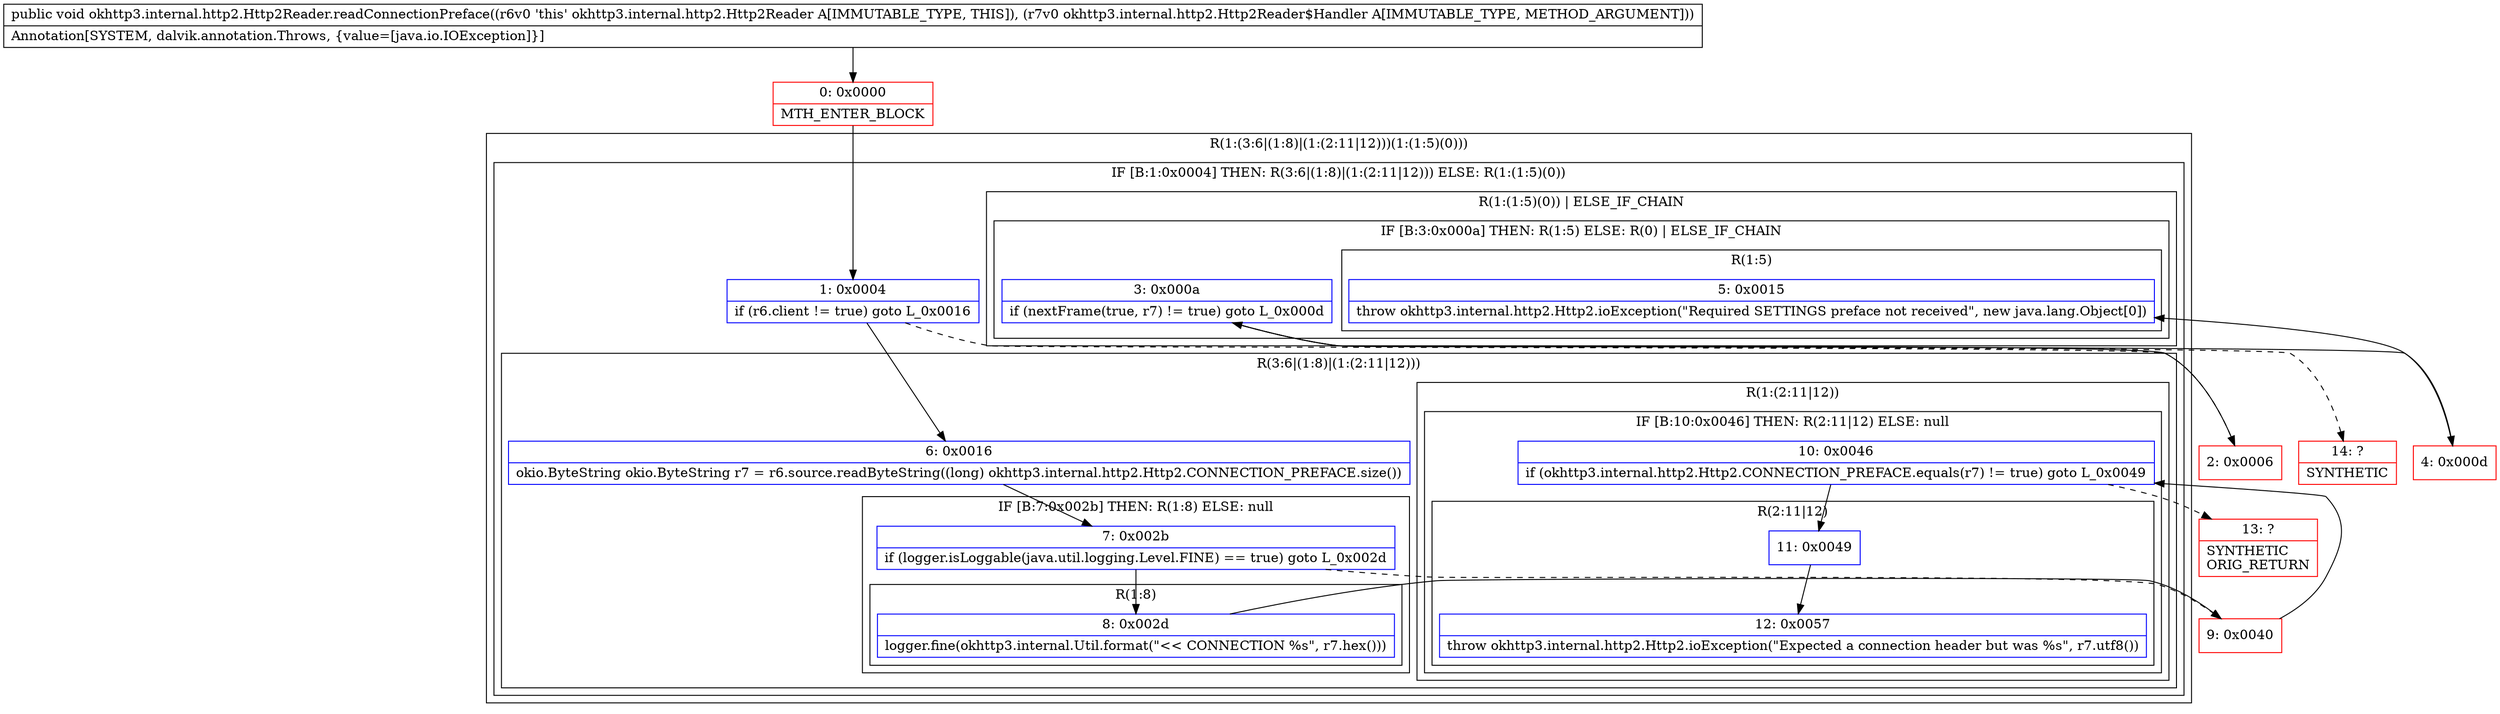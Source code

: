 digraph "CFG forokhttp3.internal.http2.Http2Reader.readConnectionPreface(Lokhttp3\/internal\/http2\/Http2Reader$Handler;)V" {
subgraph cluster_Region_1112353413 {
label = "R(1:(3:6|(1:8)|(1:(2:11|12)))(1:(1:5)(0)))";
node [shape=record,color=blue];
subgraph cluster_IfRegion_1535175855 {
label = "IF [B:1:0x0004] THEN: R(3:6|(1:8)|(1:(2:11|12))) ELSE: R(1:(1:5)(0))";
node [shape=record,color=blue];
Node_1 [shape=record,label="{1\:\ 0x0004|if (r6.client != true) goto L_0x0016\l}"];
subgraph cluster_Region_628721652 {
label = "R(3:6|(1:8)|(1:(2:11|12)))";
node [shape=record,color=blue];
Node_6 [shape=record,label="{6\:\ 0x0016|okio.ByteString okio.ByteString r7 = r6.source.readByteString((long) okhttp3.internal.http2.Http2.CONNECTION_PREFACE.size())\l}"];
subgraph cluster_IfRegion_1992237822 {
label = "IF [B:7:0x002b] THEN: R(1:8) ELSE: null";
node [shape=record,color=blue];
Node_7 [shape=record,label="{7\:\ 0x002b|if (logger.isLoggable(java.util.logging.Level.FINE) == true) goto L_0x002d\l}"];
subgraph cluster_Region_195226233 {
label = "R(1:8)";
node [shape=record,color=blue];
Node_8 [shape=record,label="{8\:\ 0x002d|logger.fine(okhttp3.internal.Util.format(\"\<\< CONNECTION %s\", r7.hex()))\l}"];
}
}
subgraph cluster_Region_813328115 {
label = "R(1:(2:11|12))";
node [shape=record,color=blue];
subgraph cluster_IfRegion_993064827 {
label = "IF [B:10:0x0046] THEN: R(2:11|12) ELSE: null";
node [shape=record,color=blue];
Node_10 [shape=record,label="{10\:\ 0x0046|if (okhttp3.internal.http2.Http2.CONNECTION_PREFACE.equals(r7) != true) goto L_0x0049\l}"];
subgraph cluster_Region_625939841 {
label = "R(2:11|12)";
node [shape=record,color=blue];
Node_11 [shape=record,label="{11\:\ 0x0049}"];
Node_12 [shape=record,label="{12\:\ 0x0057|throw okhttp3.internal.http2.Http2.ioException(\"Expected a connection header but was %s\", r7.utf8())\l}"];
}
}
}
}
subgraph cluster_Region_457735035 {
label = "R(1:(1:5)(0)) | ELSE_IF_CHAIN\l";
node [shape=record,color=blue];
subgraph cluster_IfRegion_1206978857 {
label = "IF [B:3:0x000a] THEN: R(1:5) ELSE: R(0) | ELSE_IF_CHAIN\l";
node [shape=record,color=blue];
Node_3 [shape=record,label="{3\:\ 0x000a|if (nextFrame(true, r7) != true) goto L_0x000d\l}"];
subgraph cluster_Region_1222015995 {
label = "R(1:5)";
node [shape=record,color=blue];
Node_5 [shape=record,label="{5\:\ 0x0015|throw okhttp3.internal.http2.Http2.ioException(\"Required SETTINGS preface not received\", new java.lang.Object[0])\l}"];
}
subgraph cluster_Region_729338348 {
label = "R(0)";
node [shape=record,color=blue];
}
}
}
}
}
Node_0 [shape=record,color=red,label="{0\:\ 0x0000|MTH_ENTER_BLOCK\l}"];
Node_2 [shape=record,color=red,label="{2\:\ 0x0006}"];
Node_4 [shape=record,color=red,label="{4\:\ 0x000d}"];
Node_9 [shape=record,color=red,label="{9\:\ 0x0040}"];
Node_13 [shape=record,color=red,label="{13\:\ ?|SYNTHETIC\lORIG_RETURN\l}"];
Node_14 [shape=record,color=red,label="{14\:\ ?|SYNTHETIC\l}"];
MethodNode[shape=record,label="{public void okhttp3.internal.http2.Http2Reader.readConnectionPreface((r6v0 'this' okhttp3.internal.http2.Http2Reader A[IMMUTABLE_TYPE, THIS]), (r7v0 okhttp3.internal.http2.Http2Reader$Handler A[IMMUTABLE_TYPE, METHOD_ARGUMENT]))  | Annotation[SYSTEM, dalvik.annotation.Throws, \{value=[java.io.IOException]\}]\l}"];
MethodNode -> Node_0;
Node_1 -> Node_2[style=dashed];
Node_1 -> Node_6;
Node_6 -> Node_7;
Node_7 -> Node_8;
Node_7 -> Node_9[style=dashed];
Node_8 -> Node_9;
Node_10 -> Node_11;
Node_10 -> Node_13[style=dashed];
Node_11 -> Node_12;
Node_3 -> Node_4;
Node_3 -> Node_14[style=dashed];
Node_0 -> Node_1;
Node_2 -> Node_3;
Node_4 -> Node_5;
Node_9 -> Node_10;
}

